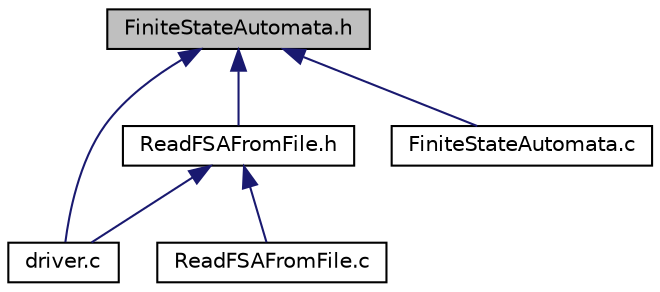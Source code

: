 digraph "FiniteStateAutomata.h"
{
  edge [fontname="Helvetica",fontsize="10",labelfontname="Helvetica",labelfontsize="10"];
  node [fontname="Helvetica",fontsize="10",shape=record];
  Node1 [label="FiniteStateAutomata.h",height=0.2,width=0.4,color="black", fillcolor="grey75", style="filled", fontcolor="black"];
  Node1 -> Node2 [dir="back",color="midnightblue",fontsize="10",style="solid"];
  Node2 [label="driver.c",height=0.2,width=0.4,color="black", fillcolor="white", style="filled",URL="$driver_8c.html"];
  Node1 -> Node3 [dir="back",color="midnightblue",fontsize="10",style="solid"];
  Node3 [label="ReadFSAFromFile.h",height=0.2,width=0.4,color="black", fillcolor="white", style="filled",URL="$ReadFSAFromFile_8h.html"];
  Node3 -> Node2 [dir="back",color="midnightblue",fontsize="10",style="solid"];
  Node3 -> Node4 [dir="back",color="midnightblue",fontsize="10",style="solid"];
  Node4 [label="ReadFSAFromFile.c",height=0.2,width=0.4,color="black", fillcolor="white", style="filled",URL="$ReadFSAFromFile_8c.html"];
  Node1 -> Node5 [dir="back",color="midnightblue",fontsize="10",style="solid"];
  Node5 [label="FiniteStateAutomata.c",height=0.2,width=0.4,color="black", fillcolor="white", style="filled",URL="$FiniteStateAutomata_8c.html"];
}
